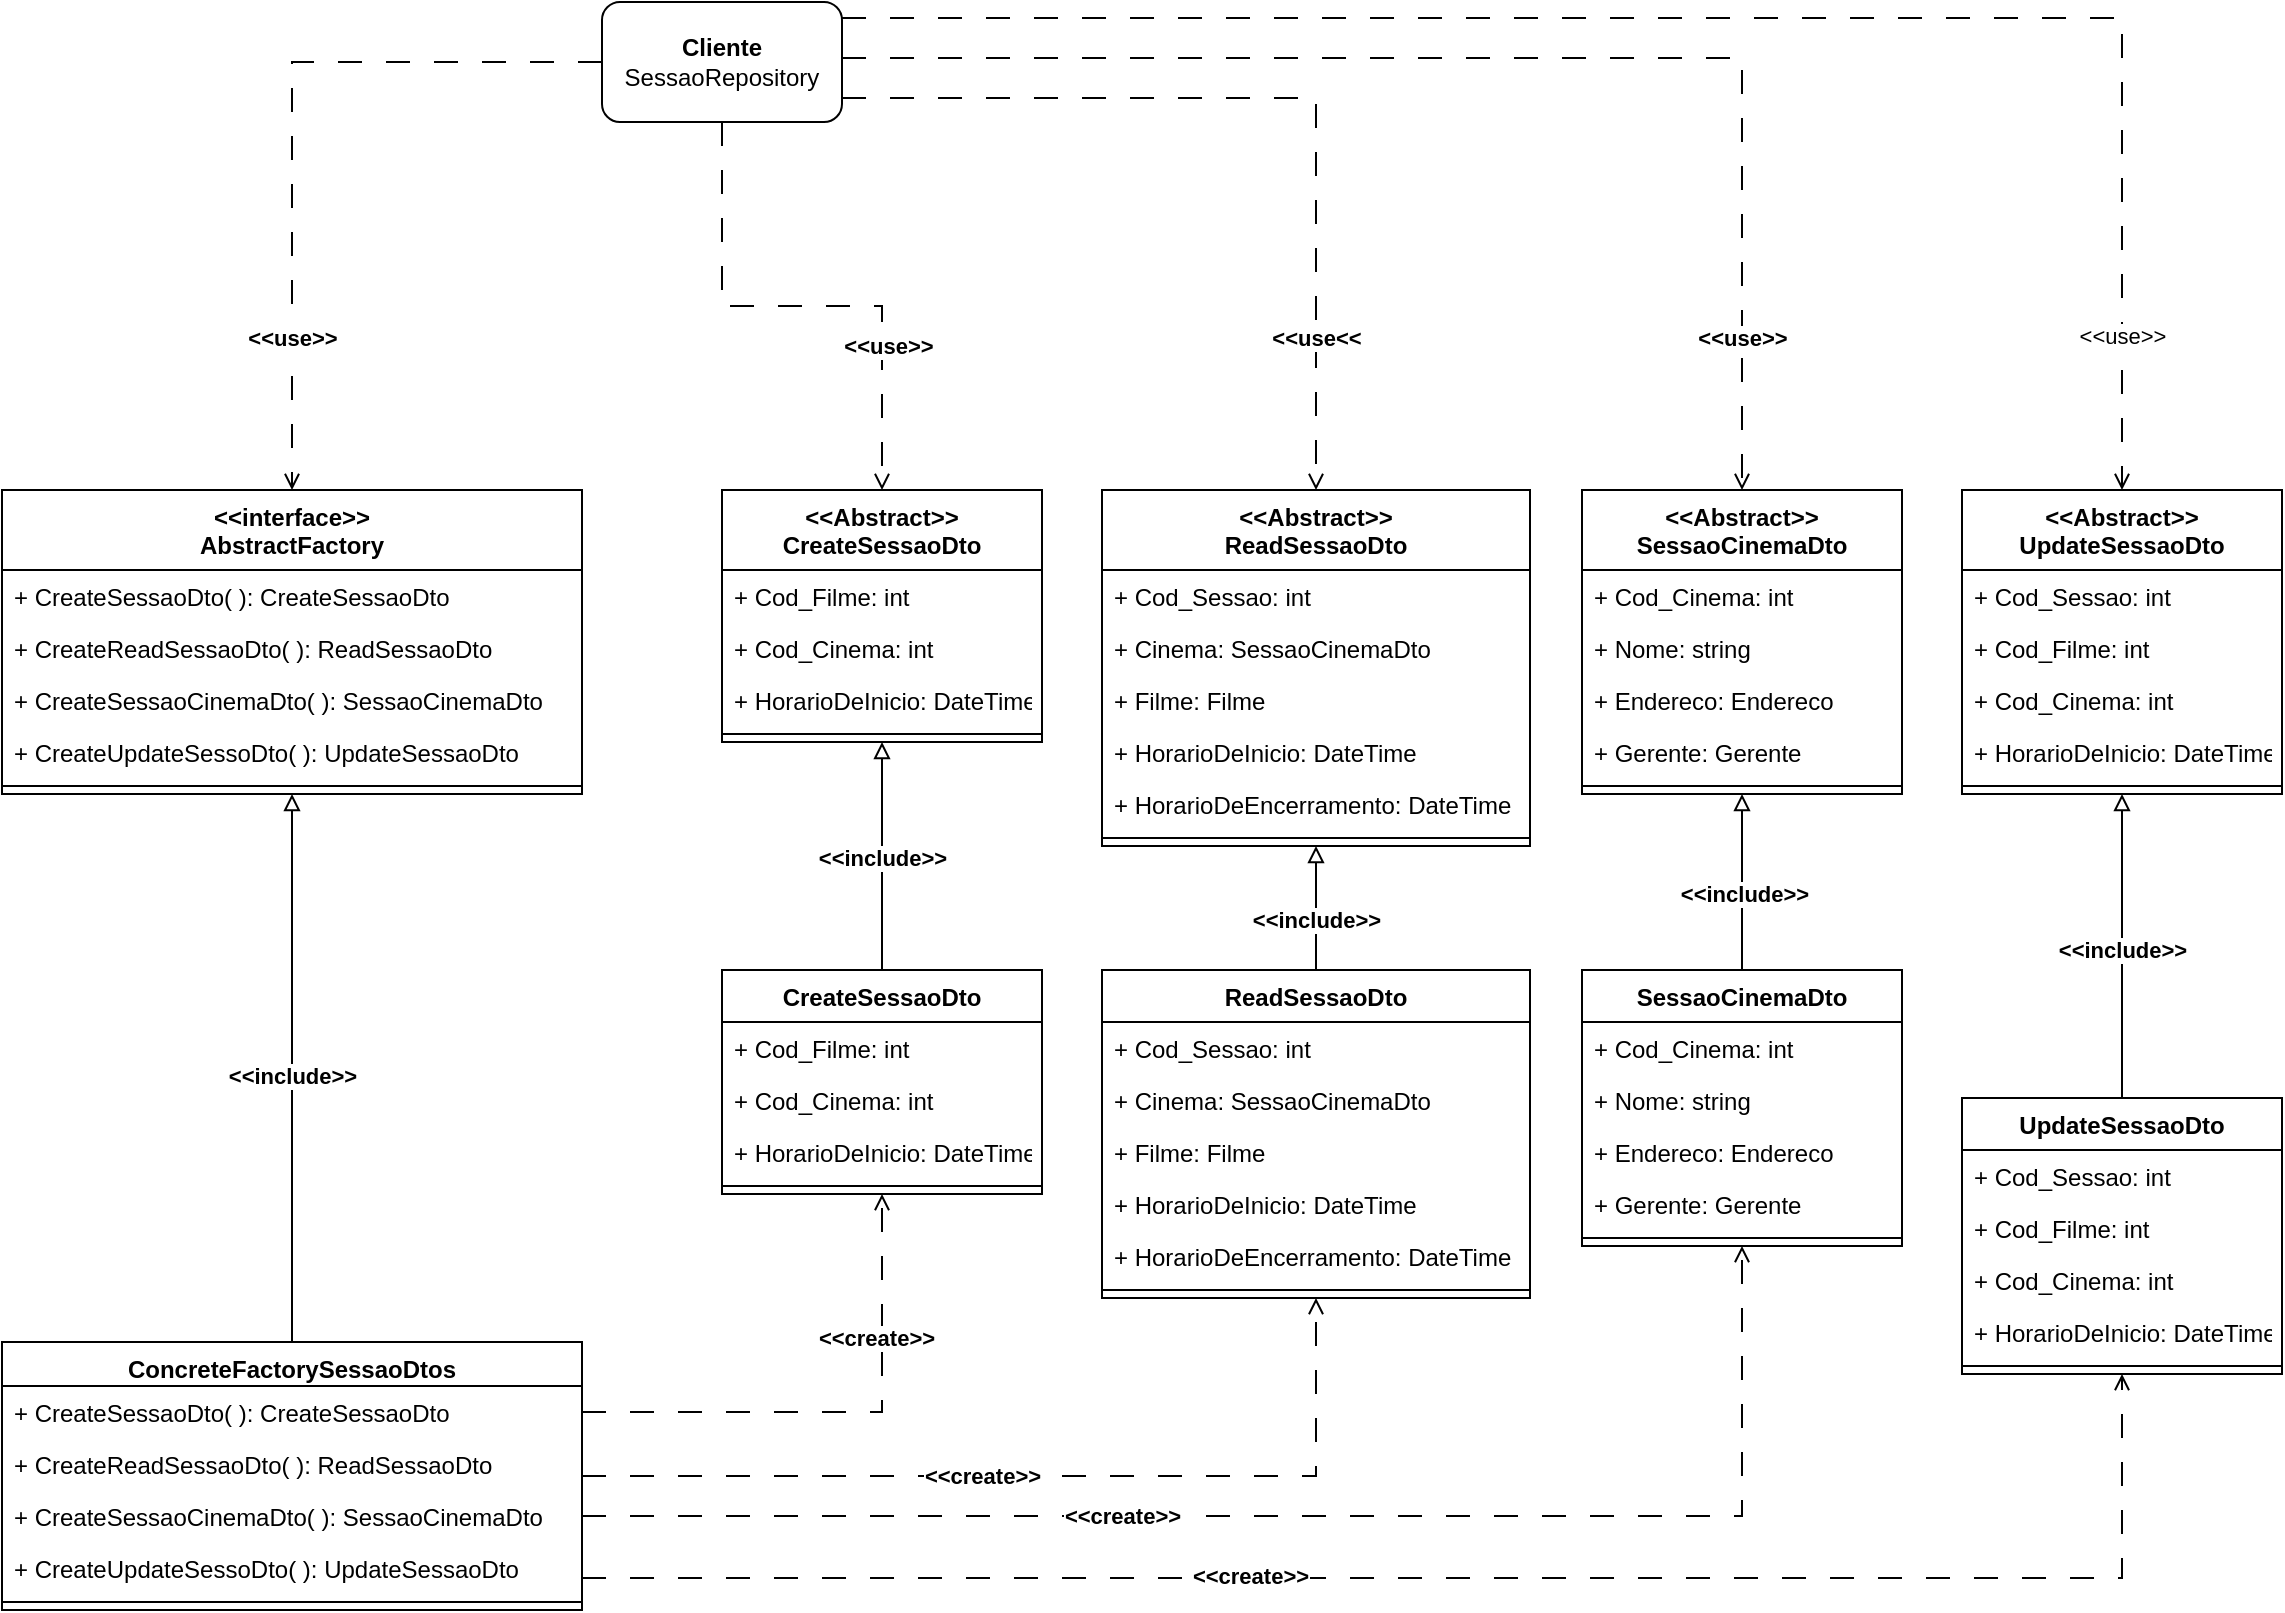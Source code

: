 <mxfile version="20.8.19" type="device"><diagram name="Página-1" id="3QYv8OoUJTlC-Izh8MHj"><mxGraphModel dx="2049" dy="1126" grid="1" gridSize="10" guides="1" tooltips="1" connect="1" arrows="1" fold="1" page="1" pageScale="1" pageWidth="1169" pageHeight="827" math="0" shadow="0"><root><mxCell id="0"/><mxCell id="1" parent="0"/><mxCell id="uogWDruW6razTVMyN77_-1" value="&lt;&lt;interface&gt;&gt;&#10;AbstractFactory&#10;" style="swimlane;fontStyle=1;align=center;verticalAlign=top;childLayout=stackLayout;horizontal=1;startSize=40;horizontalStack=0;resizeParent=1;resizeParentMax=0;resizeLast=0;collapsible=1;marginBottom=0;" parent="1" vertex="1"><mxGeometry x="10" y="256" width="290" height="152" as="geometry"/></mxCell><mxCell id="uogWDruW6razTVMyN77_-4" value="+ CreateSessaoDto( ): CreateSessaoDto" style="text;strokeColor=none;fillColor=none;align=left;verticalAlign=top;spacingLeft=4;spacingRight=4;overflow=hidden;rotatable=0;points=[[0,0.5],[1,0.5]];portConstraint=eastwest;" parent="uogWDruW6razTVMyN77_-1" vertex="1"><mxGeometry y="40" width="290" height="26" as="geometry"/></mxCell><mxCell id="uogWDruW6razTVMyN77_-6" value="+ CreateReadSessaoDto( ): ReadSessaoDto" style="text;strokeColor=none;fillColor=none;align=left;verticalAlign=top;spacingLeft=4;spacingRight=4;overflow=hidden;rotatable=0;points=[[0,0.5],[1,0.5]];portConstraint=eastwest;" parent="uogWDruW6razTVMyN77_-1" vertex="1"><mxGeometry y="66" width="290" height="26" as="geometry"/></mxCell><mxCell id="uogWDruW6razTVMyN77_-7" value="+ CreateSessaoCinemaDto( ): SessaoCinemaDto" style="text;strokeColor=none;fillColor=none;align=left;verticalAlign=top;spacingLeft=4;spacingRight=4;overflow=hidden;rotatable=0;points=[[0,0.5],[1,0.5]];portConstraint=eastwest;" parent="uogWDruW6razTVMyN77_-1" vertex="1"><mxGeometry y="92" width="290" height="26" as="geometry"/></mxCell><mxCell id="uogWDruW6razTVMyN77_-8" value="+ CreateUpdateSessoDto( ): UpdateSessaoDto" style="text;strokeColor=none;fillColor=none;align=left;verticalAlign=top;spacingLeft=4;spacingRight=4;overflow=hidden;rotatable=0;points=[[0,0.5],[1,0.5]];portConstraint=eastwest;" parent="uogWDruW6razTVMyN77_-1" vertex="1"><mxGeometry y="118" width="290" height="26" as="geometry"/></mxCell><mxCell id="uogWDruW6razTVMyN77_-3" value="" style="line;strokeWidth=1;fillColor=none;align=left;verticalAlign=middle;spacingTop=-1;spacingLeft=3;spacingRight=3;rotatable=0;labelPosition=right;points=[];portConstraint=eastwest;strokeColor=inherit;" parent="uogWDruW6razTVMyN77_-1" vertex="1"><mxGeometry y="144" width="290" height="8" as="geometry"/></mxCell><mxCell id="uogWDruW6razTVMyN77_-22" style="rounded=0;orthogonalLoop=1;jettySize=auto;html=1;fontSize=18;endArrow=block;endFill=0;jumpStyle=none;entryX=0.5;entryY=1;entryDx=0;entryDy=0;" parent="1" source="uogWDruW6razTVMyN77_-16" target="uogWDruW6razTVMyN77_-1" edge="1"><mxGeometry relative="1" as="geometry"><mxPoint x="146" y="436" as="targetPoint"/></mxGeometry></mxCell><mxCell id="Snv5PQgeX9vCLsAR8VNj-62" value="&lt;b&gt;&amp;lt;&amp;lt;include&amp;gt;&amp;gt;&lt;/b&gt;" style="edgeLabel;html=1;align=center;verticalAlign=middle;resizable=0;points=[];" parent="uogWDruW6razTVMyN77_-22" vertex="1" connectable="0"><mxGeometry x="0.095" relative="1" as="geometry"><mxPoint y="17" as="offset"/></mxGeometry></mxCell><mxCell id="Snv5PQgeX9vCLsAR8VNj-49" style="edgeStyle=orthogonalEdgeStyle;rounded=0;orthogonalLoop=1;jettySize=auto;html=1;entryX=0.5;entryY=1;entryDx=0;entryDy=0;dashed=1;dashPattern=12 12;endArrow=open;endFill=0;" parent="1" source="uogWDruW6razTVMyN77_-16" target="Snv5PQgeX9vCLsAR8VNj-4" edge="1"><mxGeometry relative="1" as="geometry"/></mxCell><mxCell id="Snv5PQgeX9vCLsAR8VNj-52" value="&lt;b&gt;&amp;lt;&amp;lt;create&amp;gt;&amp;gt;&lt;/b&gt;" style="edgeLabel;html=1;align=center;verticalAlign=middle;resizable=0;points=[];" parent="Snv5PQgeX9vCLsAR8VNj-49" vertex="1" connectable="0"><mxGeometry x="-0.263" relative="1" as="geometry"><mxPoint x="32" as="offset"/></mxGeometry></mxCell><mxCell id="Snv5PQgeX9vCLsAR8VNj-75" style="edgeStyle=orthogonalEdgeStyle;rounded=0;orthogonalLoop=1;jettySize=auto;html=1;entryX=0.5;entryY=1;entryDx=0;entryDy=0;dashed=1;dashPattern=12 12;endArrow=open;endFill=0;" parent="1" source="uogWDruW6razTVMyN77_-16" target="Snv5PQgeX9vCLsAR8VNj-16" edge="1"><mxGeometry relative="1" as="geometry"><Array as="points"><mxPoint x="1070" y="800"/></Array></mxGeometry></mxCell><mxCell id="Snv5PQgeX9vCLsAR8VNj-76" value="&lt;b&gt;&amp;lt;&amp;lt;create&amp;gt;&amp;gt;&lt;/b&gt;" style="edgeLabel;html=1;align=center;verticalAlign=middle;resizable=0;points=[];" parent="Snv5PQgeX9vCLsAR8VNj-75" vertex="1" connectable="0"><mxGeometry x="-0.234" y="1" relative="1" as="geometry"><mxPoint as="offset"/></mxGeometry></mxCell><mxCell id="uogWDruW6razTVMyN77_-16" value="ConcreteFactorySessaoDtos" style="swimlane;fontStyle=1;align=center;verticalAlign=top;childLayout=stackLayout;horizontal=1;startSize=22;horizontalStack=0;resizeParent=1;resizeParentMax=0;resizeLast=0;collapsible=1;marginBottom=0;" parent="1" vertex="1"><mxGeometry x="10" y="682" width="290" height="134" as="geometry"/></mxCell><mxCell id="uogWDruW6razTVMyN77_-17" value="+ CreateSessaoDto( ): CreateSessaoDto" style="text;strokeColor=none;fillColor=none;align=left;verticalAlign=top;spacingLeft=4;spacingRight=4;overflow=hidden;rotatable=0;points=[[0,0.5],[1,0.5]];portConstraint=eastwest;" parent="uogWDruW6razTVMyN77_-16" vertex="1"><mxGeometry y="22" width="290" height="26" as="geometry"/></mxCell><mxCell id="uogWDruW6razTVMyN77_-18" value="+ CreateReadSessaoDto( ): ReadSessaoDto" style="text;strokeColor=none;fillColor=none;align=left;verticalAlign=top;spacingLeft=4;spacingRight=4;overflow=hidden;rotatable=0;points=[[0,0.5],[1,0.5]];portConstraint=eastwest;" parent="uogWDruW6razTVMyN77_-16" vertex="1"><mxGeometry y="48" width="290" height="26" as="geometry"/></mxCell><mxCell id="uogWDruW6razTVMyN77_-19" value="+ CreateSessaoCinemaDto( ): SessaoCinemaDto" style="text;strokeColor=none;fillColor=none;align=left;verticalAlign=top;spacingLeft=4;spacingRight=4;overflow=hidden;rotatable=0;points=[[0,0.5],[1,0.5]];portConstraint=eastwest;" parent="uogWDruW6razTVMyN77_-16" vertex="1"><mxGeometry y="74" width="290" height="26" as="geometry"/></mxCell><mxCell id="uogWDruW6razTVMyN77_-20" value="+ CreateUpdateSessoDto( ): UpdateSessaoDto" style="text;strokeColor=none;fillColor=none;align=left;verticalAlign=top;spacingLeft=4;spacingRight=4;overflow=hidden;rotatable=0;points=[[0,0.5],[1,0.5]];portConstraint=eastwest;" parent="uogWDruW6razTVMyN77_-16" vertex="1"><mxGeometry y="100" width="290" height="26" as="geometry"/></mxCell><mxCell id="uogWDruW6razTVMyN77_-21" value="" style="line;strokeWidth=1;fillColor=none;align=left;verticalAlign=middle;spacingTop=-1;spacingLeft=3;spacingRight=3;rotatable=0;labelPosition=right;points=[];portConstraint=eastwest;strokeColor=inherit;" parent="uogWDruW6razTVMyN77_-16" vertex="1"><mxGeometry y="126" width="290" height="8" as="geometry"/></mxCell><mxCell id="uogWDruW6razTVMyN77_-23" value="&lt;&lt;Abstract&gt;&gt;&#10;ReadSessaoDto" style="swimlane;fontStyle=1;align=center;verticalAlign=top;childLayout=stackLayout;horizontal=1;startSize=40;horizontalStack=0;resizeParent=1;resizeParentMax=0;resizeLast=0;collapsible=1;marginBottom=0;fontSize=12;" parent="1" vertex="1"><mxGeometry x="560" y="256" width="214" height="178" as="geometry"/></mxCell><mxCell id="uogWDruW6razTVMyN77_-24" value="+ Cod_Sessao: int" style="text;strokeColor=none;fillColor=none;align=left;verticalAlign=top;spacingLeft=4;spacingRight=4;overflow=hidden;rotatable=0;points=[[0,0.5],[1,0.5]];portConstraint=eastwest;fontSize=12;" parent="uogWDruW6razTVMyN77_-23" vertex="1"><mxGeometry y="40" width="214" height="26" as="geometry"/></mxCell><mxCell id="uogWDruW6razTVMyN77_-39" value="+ Cinema: SessaoCinemaDto" style="text;strokeColor=none;fillColor=none;align=left;verticalAlign=top;spacingLeft=4;spacingRight=4;overflow=hidden;rotatable=0;points=[[0,0.5],[1,0.5]];portConstraint=eastwest;fontSize=12;" parent="uogWDruW6razTVMyN77_-23" vertex="1"><mxGeometry y="66" width="214" height="26" as="geometry"/></mxCell><mxCell id="uogWDruW6razTVMyN77_-40" value="+ Filme: Filme" style="text;strokeColor=none;fillColor=none;align=left;verticalAlign=top;spacingLeft=4;spacingRight=4;overflow=hidden;rotatable=0;points=[[0,0.5],[1,0.5]];portConstraint=eastwest;fontSize=12;" parent="uogWDruW6razTVMyN77_-23" vertex="1"><mxGeometry y="92" width="214" height="26" as="geometry"/></mxCell><mxCell id="uogWDruW6razTVMyN77_-41" value="+ HorarioDeInicio: DateTime" style="text;strokeColor=none;fillColor=none;align=left;verticalAlign=top;spacingLeft=4;spacingRight=4;overflow=hidden;rotatable=0;points=[[0,0.5],[1,0.5]];portConstraint=eastwest;fontSize=12;" parent="uogWDruW6razTVMyN77_-23" vertex="1"><mxGeometry y="118" width="214" height="26" as="geometry"/></mxCell><mxCell id="uogWDruW6razTVMyN77_-42" value="+ HorarioDeEncerramento: DateTime" style="text;strokeColor=none;fillColor=none;align=left;verticalAlign=top;spacingLeft=4;spacingRight=4;overflow=hidden;rotatable=0;points=[[0,0.5],[1,0.5]];portConstraint=eastwest;fontSize=12;" parent="uogWDruW6razTVMyN77_-23" vertex="1"><mxGeometry y="144" width="214" height="26" as="geometry"/></mxCell><mxCell id="uogWDruW6razTVMyN77_-25" value="" style="line;strokeWidth=1;fillColor=none;align=left;verticalAlign=middle;spacingTop=-1;spacingLeft=3;spacingRight=3;rotatable=0;labelPosition=right;points=[];portConstraint=eastwest;strokeColor=inherit;fontSize=12;" parent="uogWDruW6razTVMyN77_-23" vertex="1"><mxGeometry y="170" width="214" height="8" as="geometry"/></mxCell><mxCell id="uogWDruW6razTVMyN77_-27" value="&lt;&lt;Abstract&gt;&gt;&#10;CreateSessaoDto" style="swimlane;fontStyle=1;align=center;verticalAlign=top;childLayout=stackLayout;horizontal=1;startSize=40;horizontalStack=0;resizeParent=1;resizeParentMax=0;resizeLast=0;collapsible=1;marginBottom=0;fontSize=12;" parent="1" vertex="1"><mxGeometry x="370" y="256" width="160" height="126" as="geometry"/></mxCell><mxCell id="uogWDruW6razTVMyN77_-28" value="+ Cod_Filme: int" style="text;strokeColor=none;fillColor=none;align=left;verticalAlign=top;spacingLeft=4;spacingRight=4;overflow=hidden;rotatable=0;points=[[0,0.5],[1,0.5]];portConstraint=eastwest;fontSize=12;" parent="uogWDruW6razTVMyN77_-27" vertex="1"><mxGeometry y="40" width="160" height="26" as="geometry"/></mxCell><mxCell id="uogWDruW6razTVMyN77_-36" value="+ Cod_Cinema: int" style="text;strokeColor=none;fillColor=none;align=left;verticalAlign=top;spacingLeft=4;spacingRight=4;overflow=hidden;rotatable=0;points=[[0,0.5],[1,0.5]];portConstraint=eastwest;fontSize=12;" parent="uogWDruW6razTVMyN77_-27" vertex="1"><mxGeometry y="66" width="160" height="26" as="geometry"/></mxCell><mxCell id="uogWDruW6razTVMyN77_-37" value="+ HorarioDeInicio: DateTime" style="text;strokeColor=none;fillColor=none;align=left;verticalAlign=top;spacingLeft=4;spacingRight=4;overflow=hidden;rotatable=0;points=[[0,0.5],[1,0.5]];portConstraint=eastwest;fontSize=12;" parent="uogWDruW6razTVMyN77_-27" vertex="1"><mxGeometry y="92" width="160" height="26" as="geometry"/></mxCell><mxCell id="uogWDruW6razTVMyN77_-29" value="" style="line;strokeWidth=1;fillColor=none;align=left;verticalAlign=middle;spacingTop=-1;spacingLeft=3;spacingRight=3;rotatable=0;labelPosition=right;points=[];portConstraint=eastwest;strokeColor=inherit;fontSize=12;" parent="uogWDruW6razTVMyN77_-27" vertex="1"><mxGeometry y="118" width="160" height="8" as="geometry"/></mxCell><mxCell id="uogWDruW6razTVMyN77_-30" value="&lt;&lt;Abstract&gt;&gt;&#10;UpdateSessaoDto" style="swimlane;fontStyle=1;align=center;verticalAlign=top;childLayout=stackLayout;horizontal=1;startSize=40;horizontalStack=0;resizeParent=1;resizeParentMax=0;resizeLast=0;collapsible=1;marginBottom=0;fontSize=12;" parent="1" vertex="1"><mxGeometry x="990" y="256" width="160" height="152" as="geometry"/></mxCell><mxCell id="uogWDruW6razTVMyN77_-31" value="+ Cod_Sessao: int" style="text;strokeColor=none;fillColor=none;align=left;verticalAlign=top;spacingLeft=4;spacingRight=4;overflow=hidden;rotatable=0;points=[[0,0.5],[1,0.5]];portConstraint=eastwest;fontSize=12;" parent="uogWDruW6razTVMyN77_-30" vertex="1"><mxGeometry y="40" width="160" height="26" as="geometry"/></mxCell><mxCell id="Snv5PQgeX9vCLsAR8VNj-1" value="+ Cod_Filme: int" style="text;strokeColor=none;fillColor=none;align=left;verticalAlign=top;spacingLeft=4;spacingRight=4;overflow=hidden;rotatable=0;points=[[0,0.5],[1,0.5]];portConstraint=eastwest;fontSize=12;" parent="uogWDruW6razTVMyN77_-30" vertex="1"><mxGeometry y="66" width="160" height="26" as="geometry"/></mxCell><mxCell id="Snv5PQgeX9vCLsAR8VNj-2" value="+ Cod_Cinema: int" style="text;strokeColor=none;fillColor=none;align=left;verticalAlign=top;spacingLeft=4;spacingRight=4;overflow=hidden;rotatable=0;points=[[0,0.5],[1,0.5]];portConstraint=eastwest;fontSize=12;" parent="uogWDruW6razTVMyN77_-30" vertex="1"><mxGeometry y="92" width="160" height="26" as="geometry"/></mxCell><mxCell id="Snv5PQgeX9vCLsAR8VNj-3" value="+ HorarioDeInicio: DateTime" style="text;strokeColor=none;fillColor=none;align=left;verticalAlign=top;spacingLeft=4;spacingRight=4;overflow=hidden;rotatable=0;points=[[0,0.5],[1,0.5]];portConstraint=eastwest;fontSize=12;" parent="uogWDruW6razTVMyN77_-30" vertex="1"><mxGeometry y="118" width="160" height="26" as="geometry"/></mxCell><mxCell id="uogWDruW6razTVMyN77_-32" value="" style="line;strokeWidth=1;fillColor=none;align=left;verticalAlign=middle;spacingTop=-1;spacingLeft=3;spacingRight=3;rotatable=0;labelPosition=right;points=[];portConstraint=eastwest;strokeColor=inherit;fontSize=12;" parent="uogWDruW6razTVMyN77_-30" vertex="1"><mxGeometry y="144" width="160" height="8" as="geometry"/></mxCell><mxCell id="uogWDruW6razTVMyN77_-33" value="&lt;&lt;Abstract&gt;&gt;&#10;SessaoCinemaDto" style="swimlane;fontStyle=1;align=center;verticalAlign=top;childLayout=stackLayout;horizontal=1;startSize=40;horizontalStack=0;resizeParent=1;resizeParentMax=0;resizeLast=0;collapsible=1;marginBottom=0;fontSize=12;" parent="1" vertex="1"><mxGeometry x="800" y="256" width="160" height="152" as="geometry"/></mxCell><mxCell id="uogWDruW6razTVMyN77_-34" value="+ Cod_Cinema: int   " style="text;strokeColor=none;fillColor=none;align=left;verticalAlign=top;spacingLeft=4;spacingRight=4;overflow=hidden;rotatable=0;points=[[0,0.5],[1,0.5]];portConstraint=eastwest;fontSize=12;" parent="uogWDruW6razTVMyN77_-33" vertex="1"><mxGeometry y="40" width="160" height="26" as="geometry"/></mxCell><mxCell id="uogWDruW6razTVMyN77_-43" value="+ Nome: string" style="text;strokeColor=none;fillColor=none;align=left;verticalAlign=top;spacingLeft=4;spacingRight=4;overflow=hidden;rotatable=0;points=[[0,0.5],[1,0.5]];portConstraint=eastwest;fontSize=12;" parent="uogWDruW6razTVMyN77_-33" vertex="1"><mxGeometry y="66" width="160" height="26" as="geometry"/></mxCell><mxCell id="uogWDruW6razTVMyN77_-44" value="+ Endereco: Endereco" style="text;strokeColor=none;fillColor=none;align=left;verticalAlign=top;spacingLeft=4;spacingRight=4;overflow=hidden;rotatable=0;points=[[0,0.5],[1,0.5]];portConstraint=eastwest;fontSize=12;" parent="uogWDruW6razTVMyN77_-33" vertex="1"><mxGeometry y="92" width="160" height="26" as="geometry"/></mxCell><mxCell id="uogWDruW6razTVMyN77_-45" value="+ Gerente: Gerente" style="text;strokeColor=none;fillColor=none;align=left;verticalAlign=top;spacingLeft=4;spacingRight=4;overflow=hidden;rotatable=0;points=[[0,0.5],[1,0.5]];portConstraint=eastwest;fontSize=12;" parent="uogWDruW6razTVMyN77_-33" vertex="1"><mxGeometry y="118" width="160" height="26" as="geometry"/></mxCell><mxCell id="uogWDruW6razTVMyN77_-35" value="" style="line;strokeWidth=1;fillColor=none;align=left;verticalAlign=middle;spacingTop=-1;spacingLeft=3;spacingRight=3;rotatable=0;labelPosition=right;points=[];portConstraint=eastwest;strokeColor=inherit;fontSize=12;" parent="uogWDruW6razTVMyN77_-33" vertex="1"><mxGeometry y="144" width="160" height="8" as="geometry"/></mxCell><mxCell id="Snv5PQgeX9vCLsAR8VNj-29" style="edgeStyle=none;rounded=0;orthogonalLoop=1;jettySize=auto;html=1;entryX=0.5;entryY=1;entryDx=0;entryDy=0;endArrow=block;endFill=0;" parent="1" source="Snv5PQgeX9vCLsAR8VNj-4" target="uogWDruW6razTVMyN77_-23" edge="1"><mxGeometry relative="1" as="geometry"/></mxCell><mxCell id="Snv5PQgeX9vCLsAR8VNj-59" value="&lt;b&gt;&amp;lt;&amp;lt;include&amp;gt;&amp;gt;&lt;/b&gt;" style="edgeLabel;html=1;align=center;verticalAlign=middle;resizable=0;points=[];" parent="Snv5PQgeX9vCLsAR8VNj-29" vertex="1" connectable="0"><mxGeometry x="0.169" y="1" relative="1" as="geometry"><mxPoint x="1" y="11" as="offset"/></mxGeometry></mxCell><mxCell id="Snv5PQgeX9vCLsAR8VNj-4" value="ReadSessaoDto" style="swimlane;fontStyle=1;align=center;verticalAlign=top;childLayout=stackLayout;horizontal=1;startSize=26;horizontalStack=0;resizeParent=1;resizeParentMax=0;resizeLast=0;collapsible=1;marginBottom=0;fontSize=12;" parent="1" vertex="1"><mxGeometry x="560" y="496" width="214" height="164" as="geometry"/></mxCell><mxCell id="Snv5PQgeX9vCLsAR8VNj-5" value="+ Cod_Sessao: int" style="text;strokeColor=none;fillColor=none;align=left;verticalAlign=top;spacingLeft=4;spacingRight=4;overflow=hidden;rotatable=0;points=[[0,0.5],[1,0.5]];portConstraint=eastwest;fontSize=12;" parent="Snv5PQgeX9vCLsAR8VNj-4" vertex="1"><mxGeometry y="26" width="214" height="26" as="geometry"/></mxCell><mxCell id="Snv5PQgeX9vCLsAR8VNj-6" value="+ Cinema: SessaoCinemaDto" style="text;strokeColor=none;fillColor=none;align=left;verticalAlign=top;spacingLeft=4;spacingRight=4;overflow=hidden;rotatable=0;points=[[0,0.5],[1,0.5]];portConstraint=eastwest;fontSize=12;" parent="Snv5PQgeX9vCLsAR8VNj-4" vertex="1"><mxGeometry y="52" width="214" height="26" as="geometry"/></mxCell><mxCell id="Snv5PQgeX9vCLsAR8VNj-7" value="+ Filme: Filme" style="text;strokeColor=none;fillColor=none;align=left;verticalAlign=top;spacingLeft=4;spacingRight=4;overflow=hidden;rotatable=0;points=[[0,0.5],[1,0.5]];portConstraint=eastwest;fontSize=12;" parent="Snv5PQgeX9vCLsAR8VNj-4" vertex="1"><mxGeometry y="78" width="214" height="26" as="geometry"/></mxCell><mxCell id="Snv5PQgeX9vCLsAR8VNj-8" value="+ HorarioDeInicio: DateTime" style="text;strokeColor=none;fillColor=none;align=left;verticalAlign=top;spacingLeft=4;spacingRight=4;overflow=hidden;rotatable=0;points=[[0,0.5],[1,0.5]];portConstraint=eastwest;fontSize=12;" parent="Snv5PQgeX9vCLsAR8VNj-4" vertex="1"><mxGeometry y="104" width="214" height="26" as="geometry"/></mxCell><mxCell id="Snv5PQgeX9vCLsAR8VNj-9" value="+ HorarioDeEncerramento: DateTime" style="text;strokeColor=none;fillColor=none;align=left;verticalAlign=top;spacingLeft=4;spacingRight=4;overflow=hidden;rotatable=0;points=[[0,0.5],[1,0.5]];portConstraint=eastwest;fontSize=12;" parent="Snv5PQgeX9vCLsAR8VNj-4" vertex="1"><mxGeometry y="130" width="214" height="26" as="geometry"/></mxCell><mxCell id="Snv5PQgeX9vCLsAR8VNj-10" value="" style="line;strokeWidth=1;fillColor=none;align=left;verticalAlign=middle;spacingTop=-1;spacingLeft=3;spacingRight=3;rotatable=0;labelPosition=right;points=[];portConstraint=eastwest;strokeColor=inherit;fontSize=12;" parent="Snv5PQgeX9vCLsAR8VNj-4" vertex="1"><mxGeometry y="156" width="214" height="8" as="geometry"/></mxCell><mxCell id="Snv5PQgeX9vCLsAR8VNj-28" style="rounded=0;orthogonalLoop=1;jettySize=auto;html=1;entryX=0.5;entryY=1;entryDx=0;entryDy=0;endArrow=block;endFill=0;" parent="1" source="Snv5PQgeX9vCLsAR8VNj-11" target="uogWDruW6razTVMyN77_-27" edge="1"><mxGeometry relative="1" as="geometry"/></mxCell><mxCell id="Snv5PQgeX9vCLsAR8VNj-58" value="&lt;b&gt;&amp;lt;&amp;lt;include&amp;gt;&amp;gt;&lt;/b&gt;" style="edgeLabel;html=1;align=center;verticalAlign=middle;resizable=0;points=[];" parent="Snv5PQgeX9vCLsAR8VNj-28" vertex="1" connectable="0"><mxGeometry x="0.175" relative="1" as="geometry"><mxPoint y="11" as="offset"/></mxGeometry></mxCell><mxCell id="Snv5PQgeX9vCLsAR8VNj-11" value="CreateSessaoDto" style="swimlane;fontStyle=1;align=center;verticalAlign=top;childLayout=stackLayout;horizontal=1;startSize=26;horizontalStack=0;resizeParent=1;resizeParentMax=0;resizeLast=0;collapsible=1;marginBottom=0;fontSize=12;" parent="1" vertex="1"><mxGeometry x="370" y="496" width="160" height="112" as="geometry"/></mxCell><mxCell id="Snv5PQgeX9vCLsAR8VNj-12" value="+ Cod_Filme: int" style="text;strokeColor=none;fillColor=none;align=left;verticalAlign=top;spacingLeft=4;spacingRight=4;overflow=hidden;rotatable=0;points=[[0,0.5],[1,0.5]];portConstraint=eastwest;fontSize=12;" parent="Snv5PQgeX9vCLsAR8VNj-11" vertex="1"><mxGeometry y="26" width="160" height="26" as="geometry"/></mxCell><mxCell id="Snv5PQgeX9vCLsAR8VNj-13" value="+ Cod_Cinema: int" style="text;strokeColor=none;fillColor=none;align=left;verticalAlign=top;spacingLeft=4;spacingRight=4;overflow=hidden;rotatable=0;points=[[0,0.5],[1,0.5]];portConstraint=eastwest;fontSize=12;" parent="Snv5PQgeX9vCLsAR8VNj-11" vertex="1"><mxGeometry y="52" width="160" height="26" as="geometry"/></mxCell><mxCell id="Snv5PQgeX9vCLsAR8VNj-14" value="+ HorarioDeInicio: DateTime" style="text;strokeColor=none;fillColor=none;align=left;verticalAlign=top;spacingLeft=4;spacingRight=4;overflow=hidden;rotatable=0;points=[[0,0.5],[1,0.5]];portConstraint=eastwest;fontSize=12;" parent="Snv5PQgeX9vCLsAR8VNj-11" vertex="1"><mxGeometry y="78" width="160" height="26" as="geometry"/></mxCell><mxCell id="Snv5PQgeX9vCLsAR8VNj-15" value="" style="line;strokeWidth=1;fillColor=none;align=left;verticalAlign=middle;spacingTop=-1;spacingLeft=3;spacingRight=3;rotatable=0;labelPosition=right;points=[];portConstraint=eastwest;strokeColor=inherit;fontSize=12;" parent="Snv5PQgeX9vCLsAR8VNj-11" vertex="1"><mxGeometry y="104" width="160" height="8" as="geometry"/></mxCell><mxCell id="Snv5PQgeX9vCLsAR8VNj-31" style="edgeStyle=none;rounded=0;orthogonalLoop=1;jettySize=auto;html=1;entryX=0.5;entryY=1;entryDx=0;entryDy=0;endArrow=block;endFill=0;" parent="1" source="Snv5PQgeX9vCLsAR8VNj-16" target="uogWDruW6razTVMyN77_-30" edge="1"><mxGeometry relative="1" as="geometry"/></mxCell><mxCell id="Snv5PQgeX9vCLsAR8VNj-61" value="&lt;b&gt;&amp;lt;&amp;lt;include&amp;gt;&amp;gt;&lt;/b&gt;" style="edgeLabel;html=1;align=center;verticalAlign=middle;resizable=0;points=[];" parent="Snv5PQgeX9vCLsAR8VNj-31" vertex="1" connectable="0"><mxGeometry x="0.28" y="-1" relative="1" as="geometry"><mxPoint x="-1" y="23" as="offset"/></mxGeometry></mxCell><mxCell id="Snv5PQgeX9vCLsAR8VNj-16" value="UpdateSessaoDto" style="swimlane;fontStyle=1;align=center;verticalAlign=top;childLayout=stackLayout;horizontal=1;startSize=26;horizontalStack=0;resizeParent=1;resizeParentMax=0;resizeLast=0;collapsible=1;marginBottom=0;fontSize=12;" parent="1" vertex="1"><mxGeometry x="990" y="560" width="160" height="138" as="geometry"/></mxCell><mxCell id="Snv5PQgeX9vCLsAR8VNj-17" value="+ Cod_Sessao: int" style="text;strokeColor=none;fillColor=none;align=left;verticalAlign=top;spacingLeft=4;spacingRight=4;overflow=hidden;rotatable=0;points=[[0,0.5],[1,0.5]];portConstraint=eastwest;fontSize=12;" parent="Snv5PQgeX9vCLsAR8VNj-16" vertex="1"><mxGeometry y="26" width="160" height="26" as="geometry"/></mxCell><mxCell id="Snv5PQgeX9vCLsAR8VNj-18" value="+ Cod_Filme: int" style="text;strokeColor=none;fillColor=none;align=left;verticalAlign=top;spacingLeft=4;spacingRight=4;overflow=hidden;rotatable=0;points=[[0,0.5],[1,0.5]];portConstraint=eastwest;fontSize=12;" parent="Snv5PQgeX9vCLsAR8VNj-16" vertex="1"><mxGeometry y="52" width="160" height="26" as="geometry"/></mxCell><mxCell id="Snv5PQgeX9vCLsAR8VNj-19" value="+ Cod_Cinema: int" style="text;strokeColor=none;fillColor=none;align=left;verticalAlign=top;spacingLeft=4;spacingRight=4;overflow=hidden;rotatable=0;points=[[0,0.5],[1,0.5]];portConstraint=eastwest;fontSize=12;" parent="Snv5PQgeX9vCLsAR8VNj-16" vertex="1"><mxGeometry y="78" width="160" height="26" as="geometry"/></mxCell><mxCell id="Snv5PQgeX9vCLsAR8VNj-20" value="+ HorarioDeInicio: DateTime" style="text;strokeColor=none;fillColor=none;align=left;verticalAlign=top;spacingLeft=4;spacingRight=4;overflow=hidden;rotatable=0;points=[[0,0.5],[1,0.5]];portConstraint=eastwest;fontSize=12;" parent="Snv5PQgeX9vCLsAR8VNj-16" vertex="1"><mxGeometry y="104" width="160" height="26" as="geometry"/></mxCell><mxCell id="Snv5PQgeX9vCLsAR8VNj-21" value="" style="line;strokeWidth=1;fillColor=none;align=left;verticalAlign=middle;spacingTop=-1;spacingLeft=3;spacingRight=3;rotatable=0;labelPosition=right;points=[];portConstraint=eastwest;strokeColor=inherit;fontSize=12;" parent="Snv5PQgeX9vCLsAR8VNj-16" vertex="1"><mxGeometry y="130" width="160" height="8" as="geometry"/></mxCell><mxCell id="Snv5PQgeX9vCLsAR8VNj-30" style="edgeStyle=none;rounded=0;orthogonalLoop=1;jettySize=auto;html=1;entryX=0.5;entryY=1;entryDx=0;entryDy=0;endArrow=block;endFill=0;" parent="1" source="Snv5PQgeX9vCLsAR8VNj-22" target="uogWDruW6razTVMyN77_-33" edge="1"><mxGeometry relative="1" as="geometry"/></mxCell><mxCell id="Snv5PQgeX9vCLsAR8VNj-60" value="&lt;b&gt;&amp;lt;&amp;lt;include&amp;gt;&amp;gt;&lt;/b&gt;" style="edgeLabel;html=1;align=center;verticalAlign=middle;resizable=0;points=[];" parent="Snv5PQgeX9vCLsAR8VNj-30" vertex="1" connectable="0"><mxGeometry x="-0.139" y="-1" relative="1" as="geometry"><mxPoint as="offset"/></mxGeometry></mxCell><mxCell id="Snv5PQgeX9vCLsAR8VNj-22" value="SessaoCinemaDto" style="swimlane;fontStyle=1;align=center;verticalAlign=top;childLayout=stackLayout;horizontal=1;startSize=26;horizontalStack=0;resizeParent=1;resizeParentMax=0;resizeLast=0;collapsible=1;marginBottom=0;fontSize=12;" parent="1" vertex="1"><mxGeometry x="800" y="496" width="160" height="138" as="geometry"/></mxCell><mxCell id="Snv5PQgeX9vCLsAR8VNj-23" value="+ Cod_Cinema: int   " style="text;strokeColor=none;fillColor=none;align=left;verticalAlign=top;spacingLeft=4;spacingRight=4;overflow=hidden;rotatable=0;points=[[0,0.5],[1,0.5]];portConstraint=eastwest;fontSize=12;" parent="Snv5PQgeX9vCLsAR8VNj-22" vertex="1"><mxGeometry y="26" width="160" height="26" as="geometry"/></mxCell><mxCell id="Snv5PQgeX9vCLsAR8VNj-24" value="+ Nome: string" style="text;strokeColor=none;fillColor=none;align=left;verticalAlign=top;spacingLeft=4;spacingRight=4;overflow=hidden;rotatable=0;points=[[0,0.5],[1,0.5]];portConstraint=eastwest;fontSize=12;" parent="Snv5PQgeX9vCLsAR8VNj-22" vertex="1"><mxGeometry y="52" width="160" height="26" as="geometry"/></mxCell><mxCell id="Snv5PQgeX9vCLsAR8VNj-25" value="+ Endereco: Endereco" style="text;strokeColor=none;fillColor=none;align=left;verticalAlign=top;spacingLeft=4;spacingRight=4;overflow=hidden;rotatable=0;points=[[0,0.5],[1,0.5]];portConstraint=eastwest;fontSize=12;" parent="Snv5PQgeX9vCLsAR8VNj-22" vertex="1"><mxGeometry y="78" width="160" height="26" as="geometry"/></mxCell><mxCell id="Snv5PQgeX9vCLsAR8VNj-26" value="+ Gerente: Gerente" style="text;strokeColor=none;fillColor=none;align=left;verticalAlign=top;spacingLeft=4;spacingRight=4;overflow=hidden;rotatable=0;points=[[0,0.5],[1,0.5]];portConstraint=eastwest;fontSize=12;" parent="Snv5PQgeX9vCLsAR8VNj-22" vertex="1"><mxGeometry y="104" width="160" height="26" as="geometry"/></mxCell><mxCell id="Snv5PQgeX9vCLsAR8VNj-27" value="" style="line;strokeWidth=1;fillColor=none;align=left;verticalAlign=middle;spacingTop=-1;spacingLeft=3;spacingRight=3;rotatable=0;labelPosition=right;points=[];portConstraint=eastwest;strokeColor=inherit;fontSize=12;" parent="Snv5PQgeX9vCLsAR8VNj-22" vertex="1"><mxGeometry y="130" width="160" height="8" as="geometry"/></mxCell><mxCell id="Snv5PQgeX9vCLsAR8VNj-35" style="edgeStyle=orthogonalEdgeStyle;rounded=0;orthogonalLoop=1;jettySize=auto;html=1;entryX=0.5;entryY=0;entryDx=0;entryDy=0;dashed=1;dashPattern=12 12;endArrow=open;endFill=0;" parent="1" source="Snv5PQgeX9vCLsAR8VNj-32" target="uogWDruW6razTVMyN77_-33" edge="1"><mxGeometry relative="1" as="geometry"><Array as="points"><mxPoint x="880" y="40"/></Array></mxGeometry></mxCell><mxCell id="Snv5PQgeX9vCLsAR8VNj-39" value="&lt;b&gt;&amp;lt;&amp;lt;use&amp;gt;&amp;gt;&lt;/b&gt;" style="edgeLabel;html=1;align=center;verticalAlign=middle;resizable=0;points=[];" parent="Snv5PQgeX9vCLsAR8VNj-35" vertex="1" connectable="0"><mxGeometry x="0.805" y="1" relative="1" as="geometry"><mxPoint x="-1" y="-11" as="offset"/></mxGeometry></mxCell><mxCell id="Snv5PQgeX9vCLsAR8VNj-41" style="edgeStyle=orthogonalEdgeStyle;rounded=0;orthogonalLoop=1;jettySize=auto;html=1;entryX=0.5;entryY=0;entryDx=0;entryDy=0;dashed=1;dashPattern=12 12;endArrow=open;endFill=0;" parent="1" source="Snv5PQgeX9vCLsAR8VNj-32" target="uogWDruW6razTVMyN77_-1" edge="1"><mxGeometry relative="1" as="geometry"/></mxCell><mxCell id="Snv5PQgeX9vCLsAR8VNj-42" value="&lt;b&gt;&amp;lt;&amp;lt;use&amp;gt;&amp;gt;&lt;/b&gt;" style="edgeLabel;html=1;align=center;verticalAlign=middle;resizable=0;points=[];" parent="Snv5PQgeX9vCLsAR8VNj-41" vertex="1" connectable="0"><mxGeometry x="0.522" y="-2" relative="1" as="geometry"><mxPoint x="2" y="12" as="offset"/></mxGeometry></mxCell><mxCell id="Snv5PQgeX9vCLsAR8VNj-63" style="edgeStyle=orthogonalEdgeStyle;rounded=0;orthogonalLoop=1;jettySize=auto;html=1;entryX=0.5;entryY=0;entryDx=0;entryDy=0;dashed=1;dashPattern=12 12;endArrow=open;endFill=0;" parent="1" source="Snv5PQgeX9vCLsAR8VNj-32" target="uogWDruW6razTVMyN77_-27" edge="1"><mxGeometry relative="1" as="geometry"/></mxCell><mxCell id="Snv5PQgeX9vCLsAR8VNj-66" value="&lt;b&gt;&amp;lt;&amp;lt;use&amp;gt;&amp;gt;&lt;/b&gt;" style="edgeLabel;html=1;align=center;verticalAlign=middle;resizable=0;points=[];" parent="Snv5PQgeX9vCLsAR8VNj-63" vertex="1" connectable="0"><mxGeometry x="0.453" y="3" relative="1" as="geometry"><mxPoint as="offset"/></mxGeometry></mxCell><mxCell id="Snv5PQgeX9vCLsAR8VNj-67" style="edgeStyle=orthogonalEdgeStyle;rounded=0;orthogonalLoop=1;jettySize=auto;html=1;entryX=0.5;entryY=0;entryDx=0;entryDy=0;dashed=1;dashPattern=12 12;endArrow=open;endFill=0;" parent="1" source="Snv5PQgeX9vCLsAR8VNj-32" target="uogWDruW6razTVMyN77_-23" edge="1"><mxGeometry relative="1" as="geometry"><Array as="points"><mxPoint x="667" y="60"/></Array></mxGeometry></mxCell><mxCell id="Snv5PQgeX9vCLsAR8VNj-68" value="&lt;b&gt;&amp;lt;&amp;lt;use&amp;lt;&amp;lt;&lt;/b&gt;" style="edgeLabel;html=1;align=center;verticalAlign=middle;resizable=0;points=[];" parent="Snv5PQgeX9vCLsAR8VNj-67" vertex="1" connectable="0"><mxGeometry x="0.614" y="-1" relative="1" as="geometry"><mxPoint x="1" y="7" as="offset"/></mxGeometry></mxCell><mxCell id="Snv5PQgeX9vCLsAR8VNj-72" style="edgeStyle=orthogonalEdgeStyle;rounded=0;orthogonalLoop=1;jettySize=auto;html=1;entryX=0.5;entryY=0;entryDx=0;entryDy=0;dashed=1;dashPattern=12 12;endArrow=open;endFill=0;" parent="1" source="Snv5PQgeX9vCLsAR8VNj-32" target="uogWDruW6razTVMyN77_-30" edge="1"><mxGeometry relative="1" as="geometry"><Array as="points"><mxPoint x="1070" y="20"/></Array></mxGeometry></mxCell><mxCell id="Snv5PQgeX9vCLsAR8VNj-73" value="&amp;lt;&amp;lt;use&amp;gt;&amp;gt;" style="edgeLabel;html=1;align=center;verticalAlign=middle;resizable=0;points=[];" parent="Snv5PQgeX9vCLsAR8VNj-72" vertex="1" connectable="0"><mxGeometry x="0.835" relative="1" as="geometry"><mxPoint y="-5" as="offset"/></mxGeometry></mxCell><mxCell id="Snv5PQgeX9vCLsAR8VNj-32" value="&lt;b&gt;Cliente&lt;/b&gt;&lt;br&gt;SessaoRepository" style="rounded=1;whiteSpace=wrap;html=1;" parent="1" vertex="1"><mxGeometry x="310" y="12" width="120" height="60" as="geometry"/></mxCell><mxCell id="Snv5PQgeX9vCLsAR8VNj-64" style="edgeStyle=orthogonalEdgeStyle;rounded=0;orthogonalLoop=1;jettySize=auto;html=1;entryX=0.5;entryY=1;entryDx=0;entryDy=0;dashed=1;dashPattern=12 12;endArrow=open;endFill=0;" parent="1" source="uogWDruW6razTVMyN77_-17" target="Snv5PQgeX9vCLsAR8VNj-11" edge="1"><mxGeometry relative="1" as="geometry"/></mxCell><mxCell id="Snv5PQgeX9vCLsAR8VNj-65" value="&lt;b&gt;&amp;lt;&amp;lt;create&amp;gt;&amp;gt;&lt;/b&gt;" style="edgeLabel;html=1;align=center;verticalAlign=middle;resizable=0;points=[];" parent="Snv5PQgeX9vCLsAR8VNj-64" vertex="1" connectable="0"><mxGeometry x="0.454" y="3" relative="1" as="geometry"><mxPoint y="1" as="offset"/></mxGeometry></mxCell><mxCell id="Snv5PQgeX9vCLsAR8VNj-69" style="edgeStyle=orthogonalEdgeStyle;rounded=0;orthogonalLoop=1;jettySize=auto;html=1;entryX=0.5;entryY=1;entryDx=0;entryDy=0;dashed=1;dashPattern=12 12;endArrow=open;endFill=0;" parent="1" source="uogWDruW6razTVMyN77_-19" target="Snv5PQgeX9vCLsAR8VNj-22" edge="1"><mxGeometry relative="1" as="geometry"/></mxCell><mxCell id="Snv5PQgeX9vCLsAR8VNj-71" value="&lt;b&gt;&amp;lt;&amp;lt;create&amp;gt;&amp;gt;&lt;/b&gt;" style="edgeLabel;html=1;align=center;verticalAlign=middle;resizable=0;points=[];" parent="Snv5PQgeX9vCLsAR8VNj-69" vertex="1" connectable="0"><mxGeometry x="0.097" y="-2" relative="1" as="geometry"><mxPoint x="-122" y="-2" as="offset"/></mxGeometry></mxCell></root></mxGraphModel></diagram></mxfile>